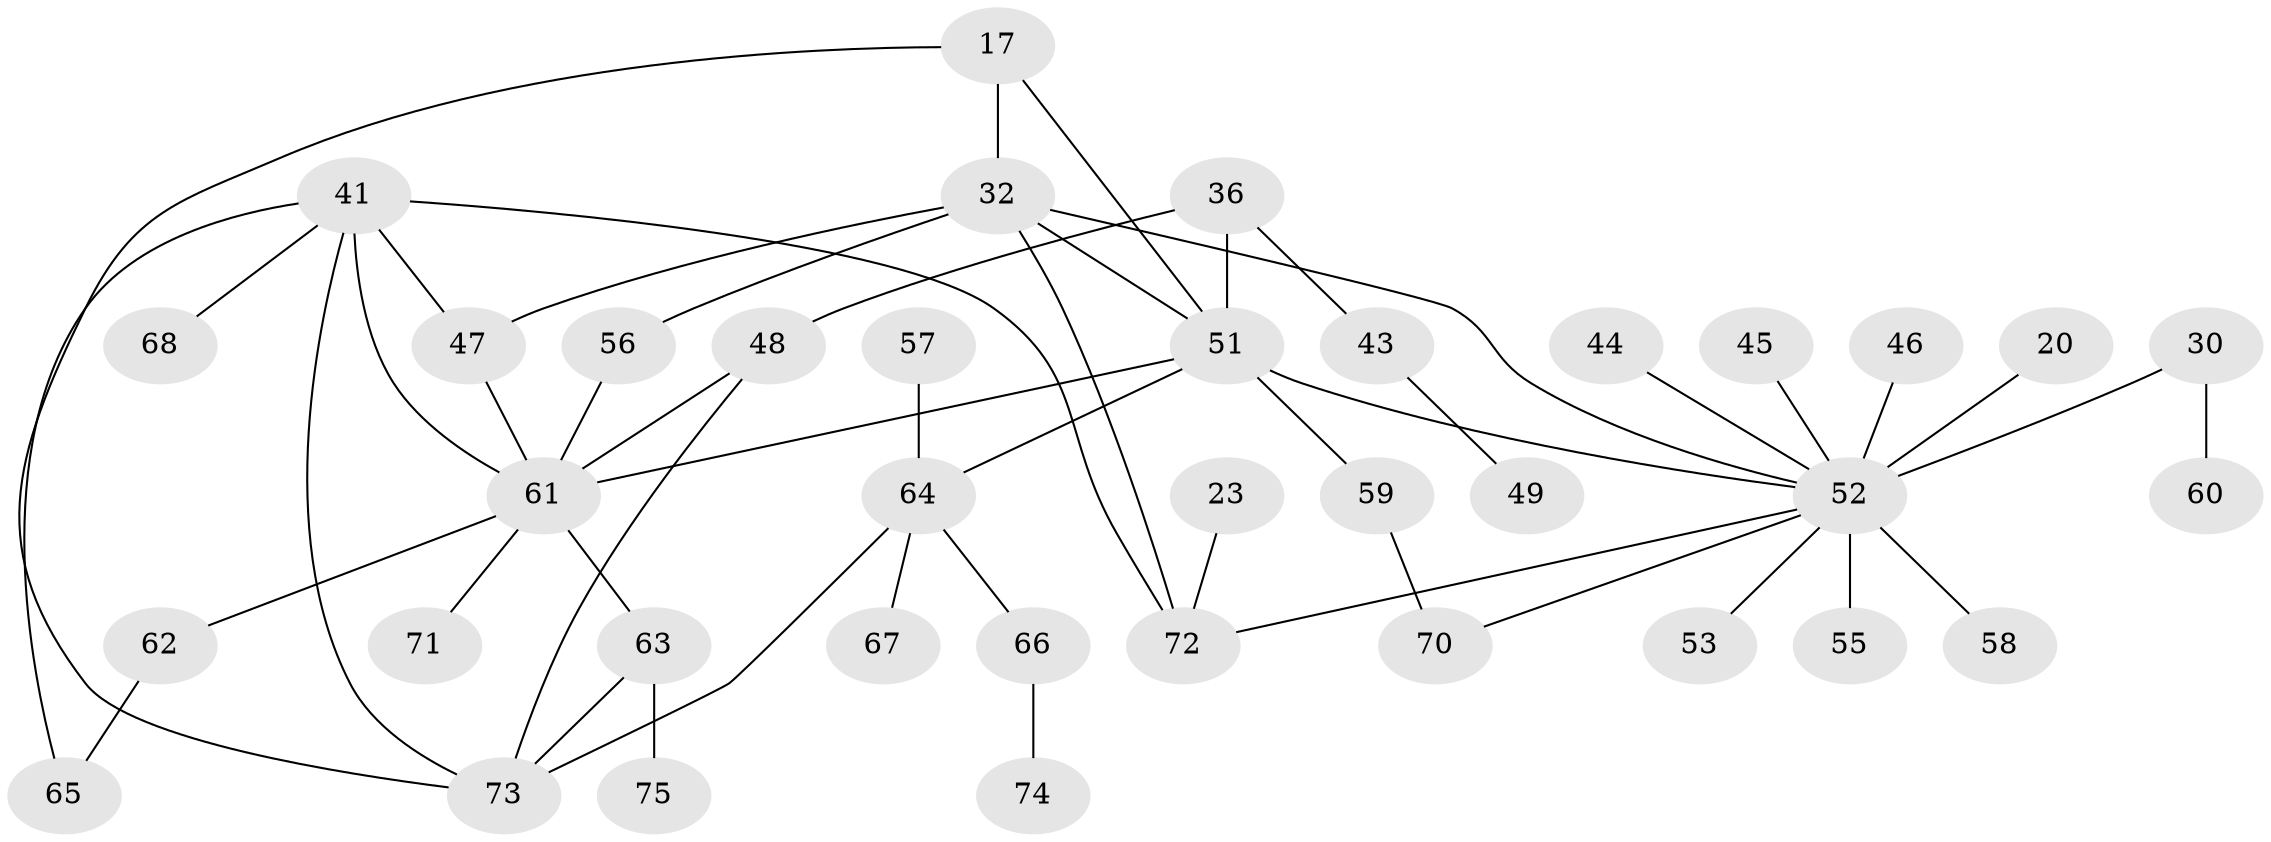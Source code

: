 // original degree distribution, {4: 0.12, 5: 0.10666666666666667, 3: 0.2, 8: 0.013333333333333334, 2: 0.30666666666666664, 7: 0.013333333333333334, 1: 0.24}
// Generated by graph-tools (version 1.1) at 2025/42/03/09/25 04:42:20]
// undirected, 37 vertices, 50 edges
graph export_dot {
graph [start="1"]
  node [color=gray90,style=filled];
  17 [super="+13"];
  20;
  23;
  30;
  32 [super="+4"];
  36 [super="+9"];
  41 [super="+11+40"];
  43;
  44;
  45;
  46 [super="+14"];
  47 [super="+26"];
  48 [super="+39"];
  49;
  51 [super="+25+35+12+50"];
  52 [super="+10+19+28+38+16"];
  53;
  55;
  56 [super="+34"];
  57;
  58;
  59;
  60;
  61 [super="+42+29"];
  62;
  63 [super="+37"];
  64 [super="+33"];
  65;
  66;
  67;
  68;
  70;
  71;
  72 [super="+15+7+69"];
  73 [super="+31"];
  74;
  75 [super="+54"];
  17 -- 32 [weight=2];
  17 -- 51;
  17 -- 73;
  20 -- 52;
  23 -- 72;
  30 -- 60;
  30 -- 52;
  32 -- 56 [weight=2];
  32 -- 72 [weight=2];
  32 -- 47;
  32 -- 51;
  32 -- 52;
  36 -- 43;
  36 -- 51 [weight=2];
  36 -- 48;
  41 -- 68;
  41 -- 73;
  41 -- 72 [weight=2];
  41 -- 65;
  41 -- 47;
  41 -- 61;
  43 -- 49;
  44 -- 52;
  45 -- 52;
  46 -- 52 [weight=4];
  47 -- 61;
  48 -- 73;
  48 -- 61;
  51 -- 52;
  51 -- 59;
  51 -- 64;
  51 -- 61 [weight=2];
  52 -- 53;
  52 -- 72;
  52 -- 70;
  52 -- 55;
  52 -- 58;
  56 -- 61 [weight=2];
  57 -- 64;
  59 -- 70;
  61 -- 62;
  61 -- 63 [weight=2];
  61 -- 71;
  62 -- 65;
  63 -- 73;
  63 -- 75 [weight=2];
  64 -- 67;
  64 -- 66;
  64 -- 73;
  66 -- 74;
}
